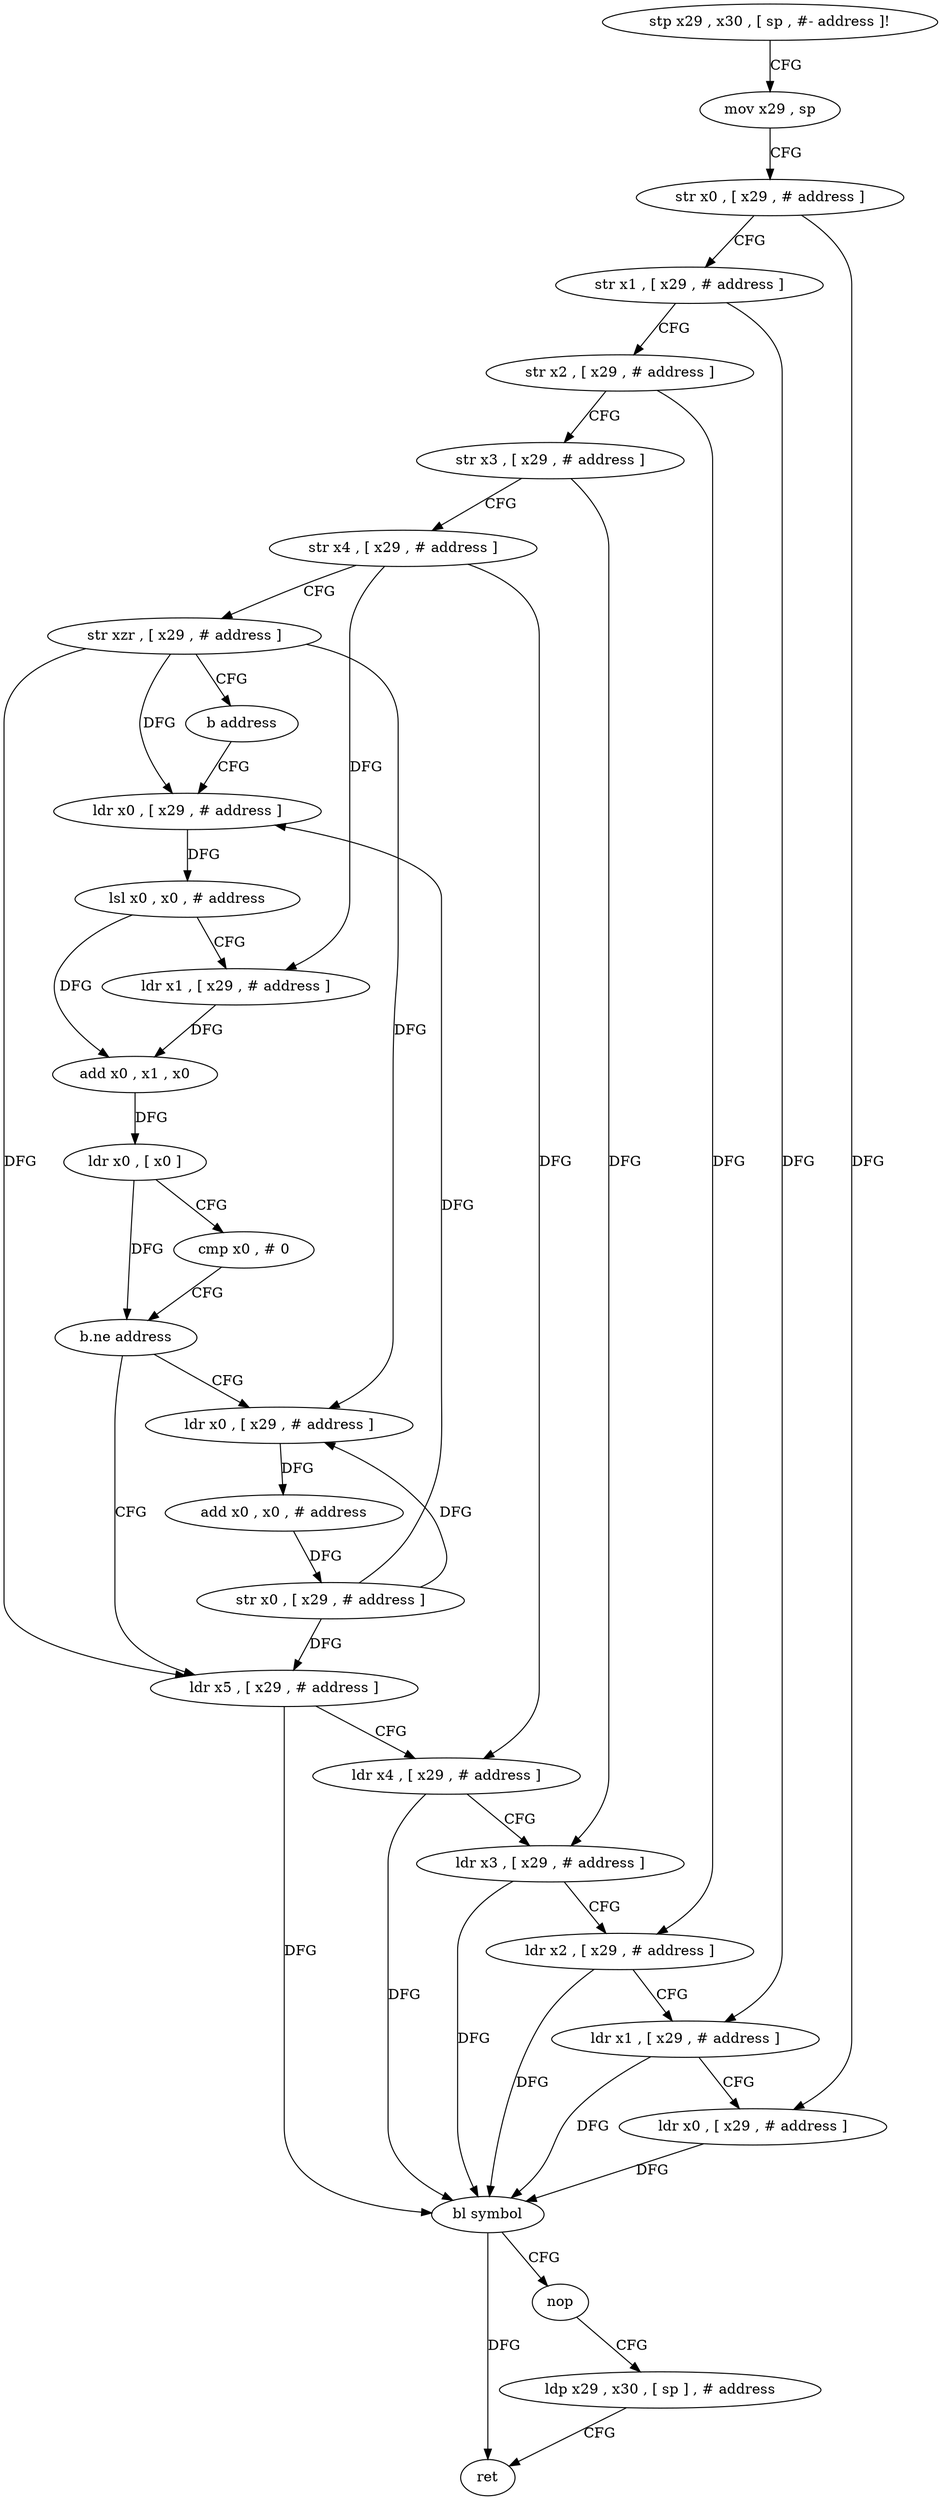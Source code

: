digraph "func" {
"4486844" [label = "stp x29 , x30 , [ sp , #- address ]!" ]
"4486848" [label = "mov x29 , sp" ]
"4486852" [label = "str x0 , [ x29 , # address ]" ]
"4486856" [label = "str x1 , [ x29 , # address ]" ]
"4486860" [label = "str x2 , [ x29 , # address ]" ]
"4486864" [label = "str x3 , [ x29 , # address ]" ]
"4486868" [label = "str x4 , [ x29 , # address ]" ]
"4486872" [label = "str xzr , [ x29 , # address ]" ]
"4486876" [label = "b address" ]
"4486892" [label = "ldr x0 , [ x29 , # address ]" ]
"4486896" [label = "lsl x0 , x0 , # address" ]
"4486900" [label = "ldr x1 , [ x29 , # address ]" ]
"4486904" [label = "add x0 , x1 , x0" ]
"4486908" [label = "ldr x0 , [ x0 ]" ]
"4486912" [label = "cmp x0 , # 0" ]
"4486916" [label = "b.ne address" ]
"4486880" [label = "ldr x0 , [ x29 , # address ]" ]
"4486920" [label = "ldr x5 , [ x29 , # address ]" ]
"4486884" [label = "add x0 , x0 , # address" ]
"4486888" [label = "str x0 , [ x29 , # address ]" ]
"4486924" [label = "ldr x4 , [ x29 , # address ]" ]
"4486928" [label = "ldr x3 , [ x29 , # address ]" ]
"4486932" [label = "ldr x2 , [ x29 , # address ]" ]
"4486936" [label = "ldr x1 , [ x29 , # address ]" ]
"4486940" [label = "ldr x0 , [ x29 , # address ]" ]
"4486944" [label = "bl symbol" ]
"4486948" [label = "nop" ]
"4486952" [label = "ldp x29 , x30 , [ sp ] , # address" ]
"4486956" [label = "ret" ]
"4486844" -> "4486848" [ label = "CFG" ]
"4486848" -> "4486852" [ label = "CFG" ]
"4486852" -> "4486856" [ label = "CFG" ]
"4486852" -> "4486940" [ label = "DFG" ]
"4486856" -> "4486860" [ label = "CFG" ]
"4486856" -> "4486936" [ label = "DFG" ]
"4486860" -> "4486864" [ label = "CFG" ]
"4486860" -> "4486932" [ label = "DFG" ]
"4486864" -> "4486868" [ label = "CFG" ]
"4486864" -> "4486928" [ label = "DFG" ]
"4486868" -> "4486872" [ label = "CFG" ]
"4486868" -> "4486900" [ label = "DFG" ]
"4486868" -> "4486924" [ label = "DFG" ]
"4486872" -> "4486876" [ label = "CFG" ]
"4486872" -> "4486892" [ label = "DFG" ]
"4486872" -> "4486880" [ label = "DFG" ]
"4486872" -> "4486920" [ label = "DFG" ]
"4486876" -> "4486892" [ label = "CFG" ]
"4486892" -> "4486896" [ label = "DFG" ]
"4486896" -> "4486900" [ label = "CFG" ]
"4486896" -> "4486904" [ label = "DFG" ]
"4486900" -> "4486904" [ label = "DFG" ]
"4486904" -> "4486908" [ label = "DFG" ]
"4486908" -> "4486912" [ label = "CFG" ]
"4486908" -> "4486916" [ label = "DFG" ]
"4486912" -> "4486916" [ label = "CFG" ]
"4486916" -> "4486880" [ label = "CFG" ]
"4486916" -> "4486920" [ label = "CFG" ]
"4486880" -> "4486884" [ label = "DFG" ]
"4486920" -> "4486924" [ label = "CFG" ]
"4486920" -> "4486944" [ label = "DFG" ]
"4486884" -> "4486888" [ label = "DFG" ]
"4486888" -> "4486892" [ label = "DFG" ]
"4486888" -> "4486880" [ label = "DFG" ]
"4486888" -> "4486920" [ label = "DFG" ]
"4486924" -> "4486928" [ label = "CFG" ]
"4486924" -> "4486944" [ label = "DFG" ]
"4486928" -> "4486932" [ label = "CFG" ]
"4486928" -> "4486944" [ label = "DFG" ]
"4486932" -> "4486936" [ label = "CFG" ]
"4486932" -> "4486944" [ label = "DFG" ]
"4486936" -> "4486940" [ label = "CFG" ]
"4486936" -> "4486944" [ label = "DFG" ]
"4486940" -> "4486944" [ label = "DFG" ]
"4486944" -> "4486948" [ label = "CFG" ]
"4486944" -> "4486956" [ label = "DFG" ]
"4486948" -> "4486952" [ label = "CFG" ]
"4486952" -> "4486956" [ label = "CFG" ]
}

